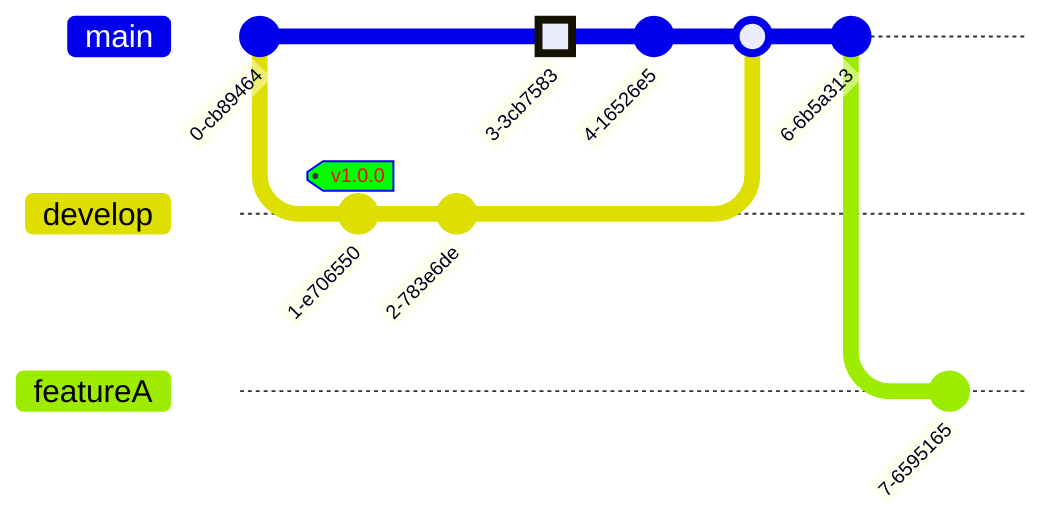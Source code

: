 %%{init: { 'logLevel': 'debug', 'theme': 'default' , 'themeVariables': {
	'tagLabelColor': '#ff0000',
	'tagLabelBackground': '#00ff00',
	'tagLabelBorder': '#0000ff'
}}}%%
gitGraph
	commit
	branch develop
	commit tag:"v1.0.0"
	commit
	checkout main
	commit type: HIGHLIGHT
	commit
	merge develop
	commit
	branch featureA
	commit